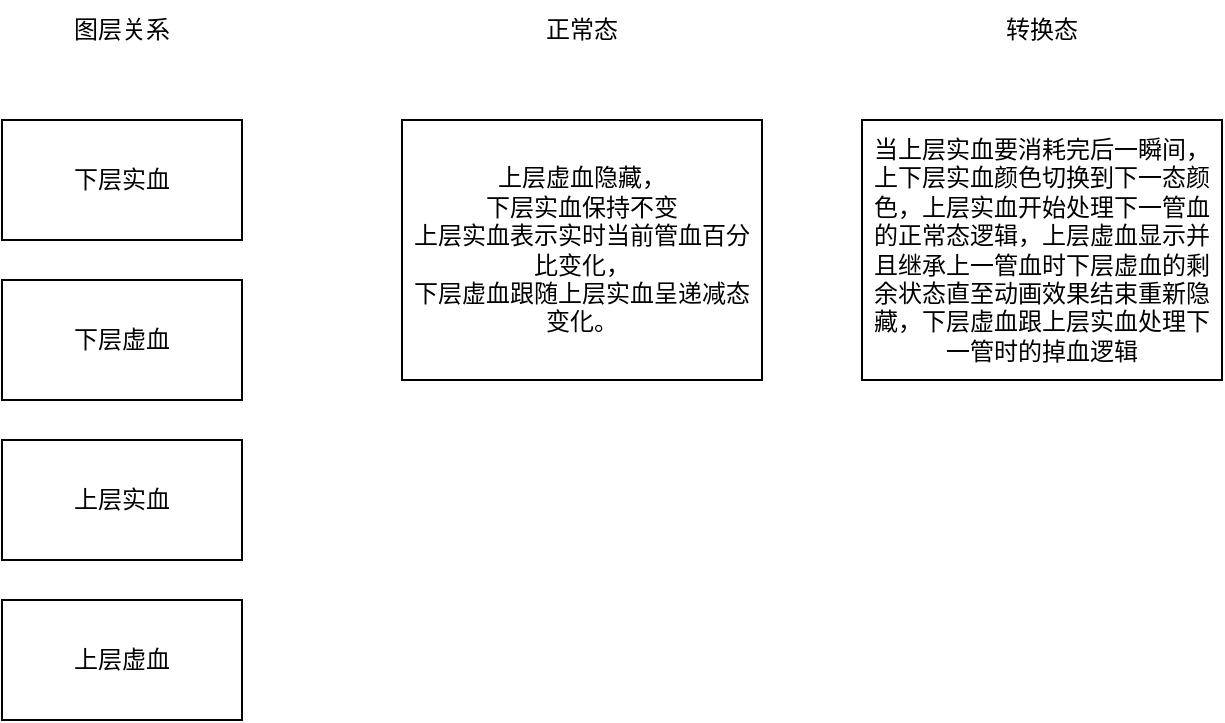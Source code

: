 <mxfile version="16.1.2" type="device"><diagram id="5ex1bdJCilDlDXllPpfg" name="第 1 页"><mxGraphModel dx="1102" dy="865" grid="1" gridSize="10" guides="1" tooltips="1" connect="1" arrows="1" fold="1" page="1" pageScale="1" pageWidth="827" pageHeight="1169" math="0" shadow="0"><root><mxCell id="0"/><mxCell id="1" parent="0"/><mxCell id="29bkspWPuJyVVB1O0FEP-1" value="下层实血" style="rounded=0;whiteSpace=wrap;html=1;" vertex="1" parent="1"><mxGeometry x="120" y="180" width="120" height="60" as="geometry"/></mxCell><mxCell id="29bkspWPuJyVVB1O0FEP-2" value="下层虚血" style="rounded=0;whiteSpace=wrap;html=1;" vertex="1" parent="1"><mxGeometry x="120" y="260" width="120" height="60" as="geometry"/></mxCell><mxCell id="29bkspWPuJyVVB1O0FEP-3" value="上层实血" style="rounded=0;whiteSpace=wrap;html=1;" vertex="1" parent="1"><mxGeometry x="120" y="340" width="120" height="60" as="geometry"/></mxCell><mxCell id="29bkspWPuJyVVB1O0FEP-4" value="上层虚血" style="rounded=0;whiteSpace=wrap;html=1;" vertex="1" parent="1"><mxGeometry x="120" y="420" width="120" height="60" as="geometry"/></mxCell><mxCell id="29bkspWPuJyVVB1O0FEP-6" value="图层关系" style="text;html=1;strokeColor=none;fillColor=none;align=center;verticalAlign=middle;whiteSpace=wrap;rounded=0;" vertex="1" parent="1"><mxGeometry x="150" y="120" width="60" height="30" as="geometry"/></mxCell><mxCell id="29bkspWPuJyVVB1O0FEP-7" value="正常态" style="text;html=1;strokeColor=none;fillColor=none;align=center;verticalAlign=middle;whiteSpace=wrap;rounded=0;" vertex="1" parent="1"><mxGeometry x="380" y="120" width="60" height="30" as="geometry"/></mxCell><mxCell id="29bkspWPuJyVVB1O0FEP-8" value="上层虚血隐藏， &lt;br&gt;下层实血保持不变&lt;br&gt;上层实血表示实时当前管血百分比变化，&lt;br&gt;下层虚血跟随上层实血呈递减态变化。" style="rounded=0;whiteSpace=wrap;html=1;" vertex="1" parent="1"><mxGeometry x="320" y="180" width="180" height="130" as="geometry"/></mxCell><mxCell id="29bkspWPuJyVVB1O0FEP-9" value="转换态" style="text;html=1;strokeColor=none;fillColor=none;align=center;verticalAlign=middle;whiteSpace=wrap;rounded=0;" vertex="1" parent="1"><mxGeometry x="610" y="120" width="60" height="30" as="geometry"/></mxCell><mxCell id="29bkspWPuJyVVB1O0FEP-10" value="当上层实血要消耗完后一瞬间，&lt;br&gt;上下层实血颜色切换到下一态颜色，上层实血开始处理下一管血的正常态逻辑，上层虚血显示并且继承上一管血时下层虚血的剩余状态直至动画效果结束重新隐藏，下层虚血跟上层实血处理下一管时的掉血逻辑" style="rounded=0;whiteSpace=wrap;html=1;" vertex="1" parent="1"><mxGeometry x="550" y="180" width="180" height="130" as="geometry"/></mxCell></root></mxGraphModel></diagram></mxfile>